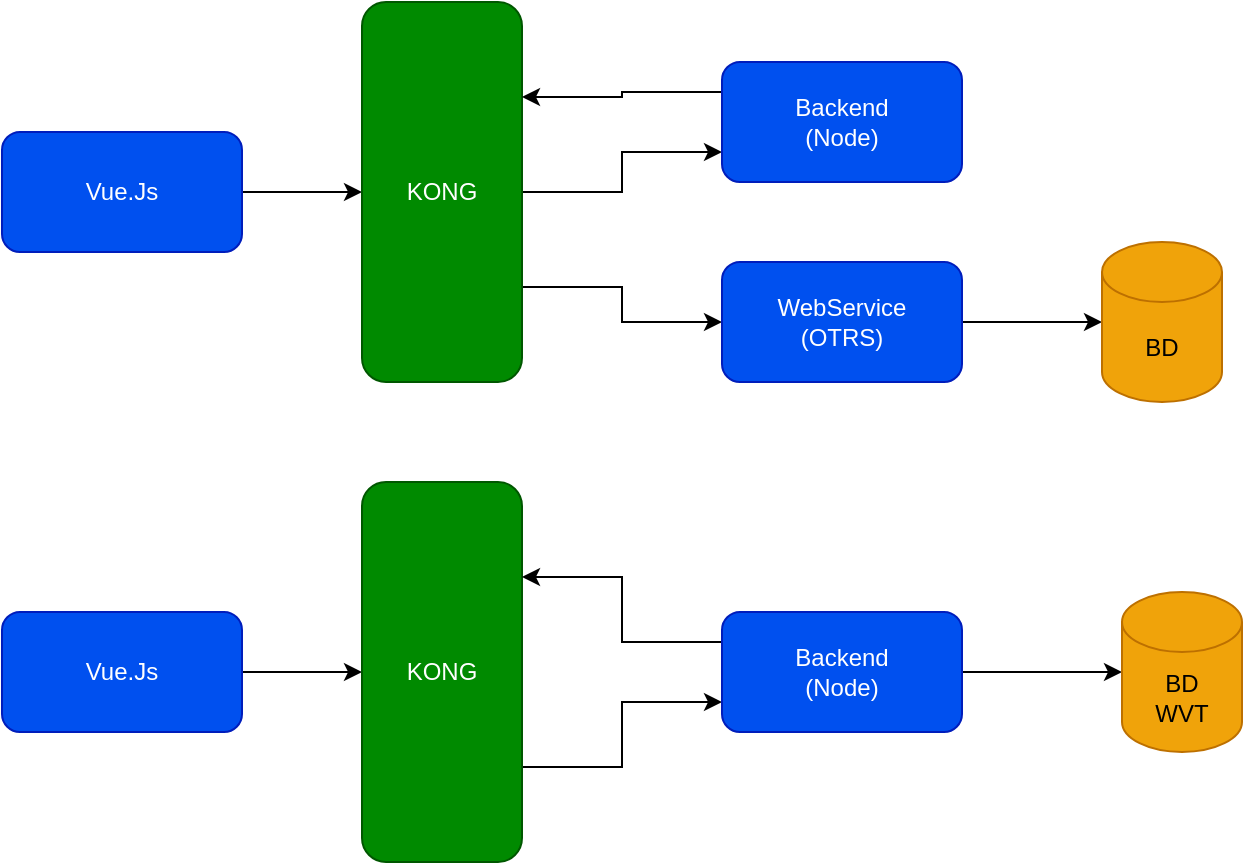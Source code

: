<mxfile version="20.0.1" type="github">
  <diagram id="-f7wjck6LHzsp3y2EDjn" name="Page-1">
    <mxGraphModel dx="782" dy="468" grid="1" gridSize="10" guides="1" tooltips="1" connect="1" arrows="1" fold="1" page="1" pageScale="1" pageWidth="850" pageHeight="1100" math="0" shadow="0">
      <root>
        <mxCell id="0" />
        <mxCell id="1" parent="0" />
        <mxCell id="LeGsktkFmS7GLlrryFGP-6" style="edgeStyle=orthogonalEdgeStyle;rounded=0;orthogonalLoop=1;jettySize=auto;html=1;" parent="1" source="LeGsktkFmS7GLlrryFGP-1" target="LeGsktkFmS7GLlrryFGP-2" edge="1">
          <mxGeometry relative="1" as="geometry" />
        </mxCell>
        <mxCell id="LeGsktkFmS7GLlrryFGP-1" value="Vue.Js" style="rounded=1;whiteSpace=wrap;html=1;fillColor=#0050ef;fontColor=#ffffff;strokeColor=#001DBC;" parent="1" vertex="1">
          <mxGeometry x="160" y="115" width="120" height="60" as="geometry" />
        </mxCell>
        <mxCell id="LeGsktkFmS7GLlrryFGP-7" style="edgeStyle=orthogonalEdgeStyle;rounded=0;orthogonalLoop=1;jettySize=auto;html=1;entryX=0;entryY=0.75;entryDx=0;entryDy=0;" parent="1" source="LeGsktkFmS7GLlrryFGP-2" target="LeGsktkFmS7GLlrryFGP-3" edge="1">
          <mxGeometry relative="1" as="geometry" />
        </mxCell>
        <mxCell id="LeGsktkFmS7GLlrryFGP-8" style="edgeStyle=orthogonalEdgeStyle;rounded=0;orthogonalLoop=1;jettySize=auto;html=1;entryX=0;entryY=0.5;entryDx=0;entryDy=0;exitX=1;exitY=0.75;exitDx=0;exitDy=0;" parent="1" source="LeGsktkFmS7GLlrryFGP-2" target="LeGsktkFmS7GLlrryFGP-4" edge="1">
          <mxGeometry relative="1" as="geometry" />
        </mxCell>
        <mxCell id="LeGsktkFmS7GLlrryFGP-2" value="KONG" style="rounded=1;whiteSpace=wrap;html=1;fillColor=#008a00;fontColor=#ffffff;strokeColor=#005700;" parent="1" vertex="1">
          <mxGeometry x="340" y="50" width="80" height="190" as="geometry" />
        </mxCell>
        <mxCell id="LeGsktkFmS7GLlrryFGP-9" style="edgeStyle=orthogonalEdgeStyle;rounded=0;orthogonalLoop=1;jettySize=auto;html=1;entryX=1;entryY=0.25;entryDx=0;entryDy=0;exitX=0;exitY=0.25;exitDx=0;exitDy=0;" parent="1" source="LeGsktkFmS7GLlrryFGP-3" target="LeGsktkFmS7GLlrryFGP-2" edge="1">
          <mxGeometry relative="1" as="geometry" />
        </mxCell>
        <mxCell id="LeGsktkFmS7GLlrryFGP-3" value="Backend&lt;br&gt;(Node)" style="rounded=1;whiteSpace=wrap;html=1;fillColor=#0050ef;fontColor=#ffffff;strokeColor=#001DBC;" parent="1" vertex="1">
          <mxGeometry x="520" y="80" width="120" height="60" as="geometry" />
        </mxCell>
        <mxCell id="LeGsktkFmS7GLlrryFGP-10" style="edgeStyle=orthogonalEdgeStyle;rounded=0;orthogonalLoop=1;jettySize=auto;html=1;entryX=0;entryY=0.5;entryDx=0;entryDy=0;entryPerimeter=0;" parent="1" source="LeGsktkFmS7GLlrryFGP-4" target="LeGsktkFmS7GLlrryFGP-5" edge="1">
          <mxGeometry relative="1" as="geometry" />
        </mxCell>
        <mxCell id="LeGsktkFmS7GLlrryFGP-4" value="WebService&lt;br&gt;(OTRS)" style="rounded=1;whiteSpace=wrap;html=1;fillColor=#0050ef;fontColor=#ffffff;strokeColor=#001DBC;" parent="1" vertex="1">
          <mxGeometry x="520" y="180" width="120" height="60" as="geometry" />
        </mxCell>
        <mxCell id="LeGsktkFmS7GLlrryFGP-5" value="BD" style="shape=cylinder3;whiteSpace=wrap;html=1;boundedLbl=1;backgroundOutline=1;size=15;fillColor=#f0a30a;fontColor=#000000;strokeColor=#BD7000;" parent="1" vertex="1">
          <mxGeometry x="710" y="170" width="60" height="80" as="geometry" />
        </mxCell>
        <mxCell id="o9Ue8_JFJAyy35fr9URU-1" style="edgeStyle=orthogonalEdgeStyle;rounded=0;orthogonalLoop=1;jettySize=auto;html=1;" edge="1" parent="1" source="o9Ue8_JFJAyy35fr9URU-2" target="o9Ue8_JFJAyy35fr9URU-5">
          <mxGeometry relative="1" as="geometry" />
        </mxCell>
        <mxCell id="o9Ue8_JFJAyy35fr9URU-2" value="Vue.Js" style="rounded=1;whiteSpace=wrap;html=1;fillColor=#0050ef;fontColor=#ffffff;strokeColor=#001DBC;" vertex="1" parent="1">
          <mxGeometry x="160" y="355" width="120" height="60" as="geometry" />
        </mxCell>
        <mxCell id="o9Ue8_JFJAyy35fr9URU-3" style="edgeStyle=orthogonalEdgeStyle;rounded=0;orthogonalLoop=1;jettySize=auto;html=1;entryX=0;entryY=0.75;entryDx=0;entryDy=0;exitX=1;exitY=0.75;exitDx=0;exitDy=0;" edge="1" parent="1" source="o9Ue8_JFJAyy35fr9URU-5" target="o9Ue8_JFJAyy35fr9URU-7">
          <mxGeometry relative="1" as="geometry" />
        </mxCell>
        <mxCell id="o9Ue8_JFJAyy35fr9URU-5" value="KONG" style="rounded=1;whiteSpace=wrap;html=1;fillColor=#008a00;fontColor=#ffffff;strokeColor=#005700;" vertex="1" parent="1">
          <mxGeometry x="340" y="290" width="80" height="190" as="geometry" />
        </mxCell>
        <mxCell id="o9Ue8_JFJAyy35fr9URU-6" style="edgeStyle=orthogonalEdgeStyle;rounded=0;orthogonalLoop=1;jettySize=auto;html=1;entryX=1;entryY=0.25;entryDx=0;entryDy=0;exitX=0;exitY=0.25;exitDx=0;exitDy=0;" edge="1" parent="1" source="o9Ue8_JFJAyy35fr9URU-7" target="o9Ue8_JFJAyy35fr9URU-5">
          <mxGeometry relative="1" as="geometry" />
        </mxCell>
        <mxCell id="o9Ue8_JFJAyy35fr9URU-11" style="edgeStyle=orthogonalEdgeStyle;rounded=0;orthogonalLoop=1;jettySize=auto;html=1;entryX=0;entryY=0.5;entryDx=0;entryDy=0;entryPerimeter=0;" edge="1" parent="1" source="o9Ue8_JFJAyy35fr9URU-7" target="o9Ue8_JFJAyy35fr9URU-10">
          <mxGeometry relative="1" as="geometry" />
        </mxCell>
        <mxCell id="o9Ue8_JFJAyy35fr9URU-7" value="Backend&lt;br&gt;(Node)" style="rounded=1;whiteSpace=wrap;html=1;fillColor=#0050ef;fontColor=#ffffff;strokeColor=#001DBC;" vertex="1" parent="1">
          <mxGeometry x="520" y="355" width="120" height="60" as="geometry" />
        </mxCell>
        <mxCell id="o9Ue8_JFJAyy35fr9URU-10" value="BD&lt;br&gt;WVT" style="shape=cylinder3;whiteSpace=wrap;html=1;boundedLbl=1;backgroundOutline=1;size=15;fillColor=#f0a30a;fontColor=#000000;strokeColor=#BD7000;" vertex="1" parent="1">
          <mxGeometry x="720" y="345" width="60" height="80" as="geometry" />
        </mxCell>
      </root>
    </mxGraphModel>
  </diagram>
</mxfile>
